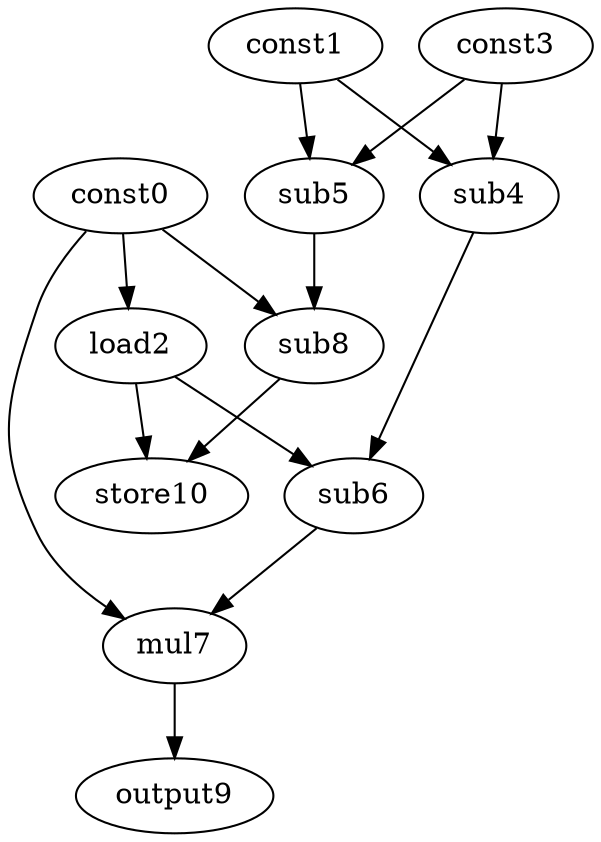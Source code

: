 digraph G { 
const0[opcode=const]; 
const1[opcode=const]; 
load2[opcode=load]; 
const3[opcode=const]; 
sub4[opcode=sub]; 
sub5[opcode=sub]; 
sub6[opcode=sub]; 
mul7[opcode=mul]; 
sub8[opcode=sub]; 
output9[opcode=output]; 
store10[opcode=store]; 
const0->load2[operand=0];
const1->sub4[operand=0];
const3->sub4[operand=1];
const1->sub5[operand=0];
const3->sub5[operand=1];
load2->sub6[operand=0];
sub4->sub6[operand=1];
const0->sub8[operand=0];
sub5->sub8[operand=1];
const0->mul7[operand=0];
sub6->mul7[operand=1];
sub8->store10[operand=0];
load2->store10[operand=1];
mul7->output9[operand=0];
}
